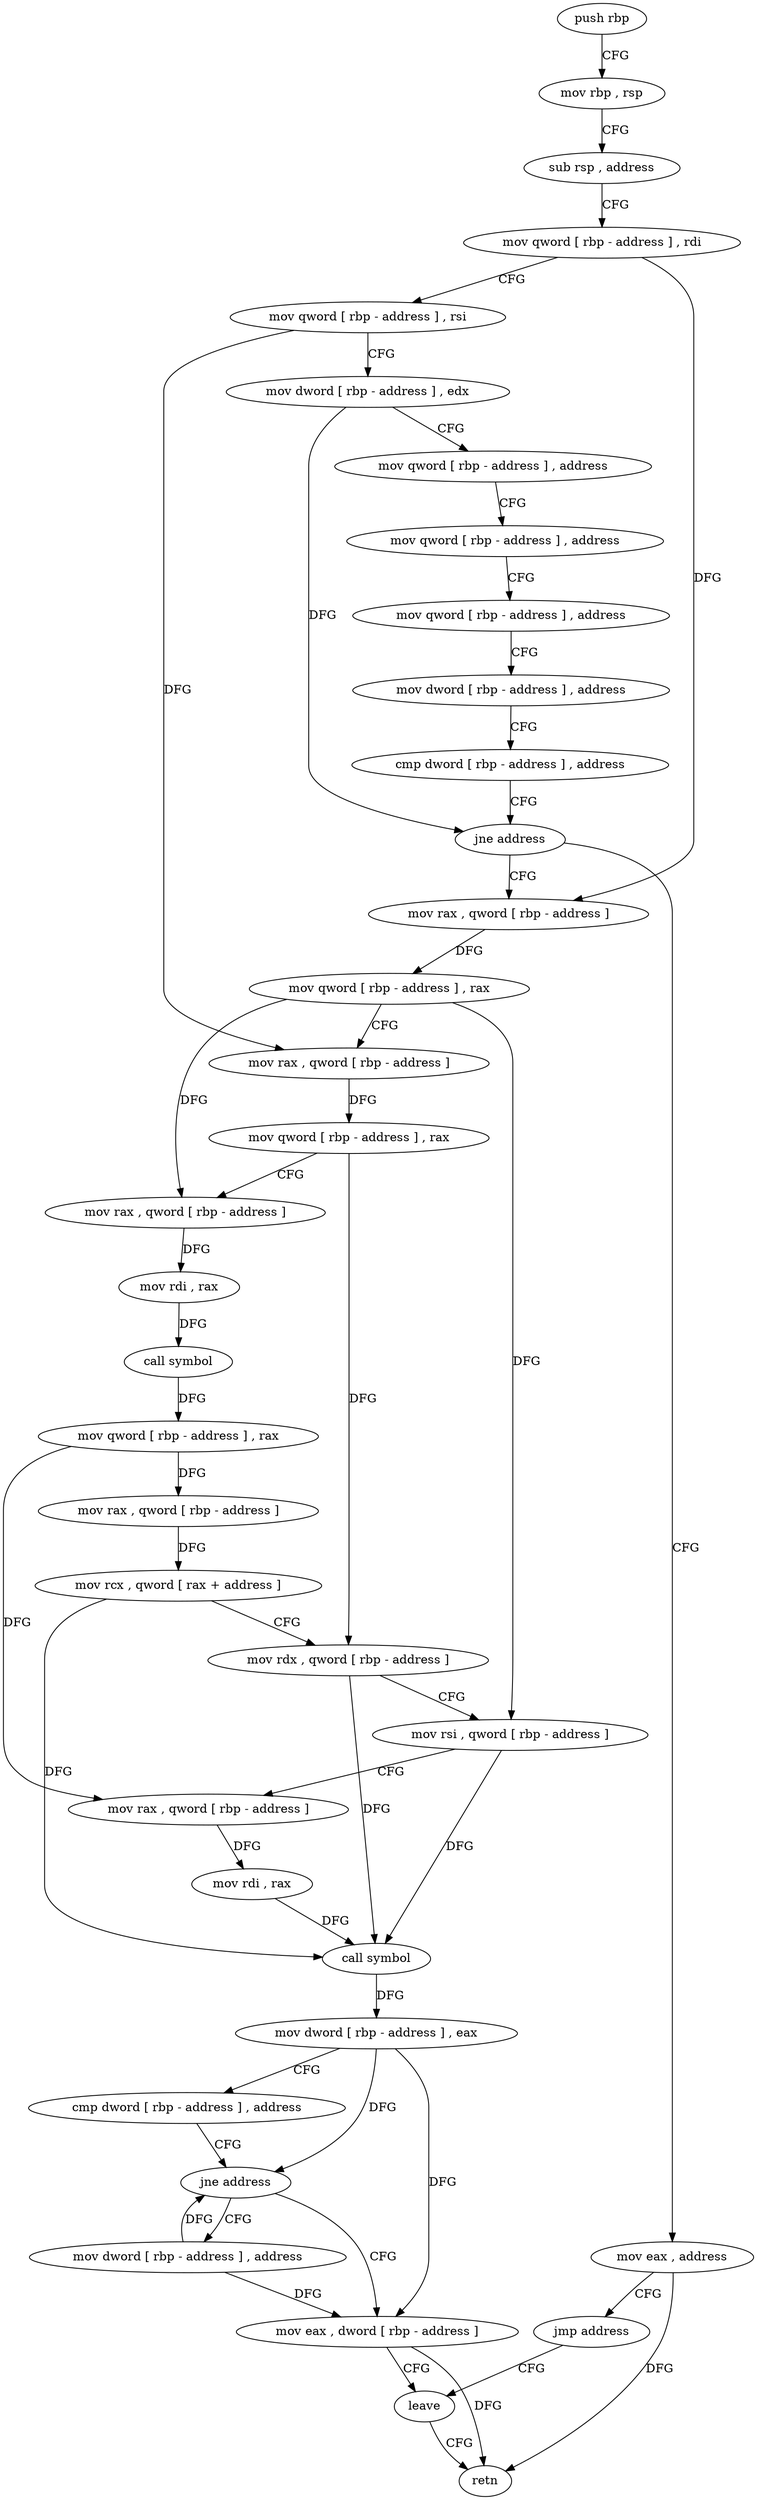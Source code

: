 digraph "func" {
"95739" [label = "push rbp" ]
"95740" [label = "mov rbp , rsp" ]
"95743" [label = "sub rsp , address" ]
"95747" [label = "mov qword [ rbp - address ] , rdi" ]
"95751" [label = "mov qword [ rbp - address ] , rsi" ]
"95755" [label = "mov dword [ rbp - address ] , edx" ]
"95758" [label = "mov qword [ rbp - address ] , address" ]
"95766" [label = "mov qword [ rbp - address ] , address" ]
"95774" [label = "mov qword [ rbp - address ] , address" ]
"95782" [label = "mov dword [ rbp - address ] , address" ]
"95789" [label = "cmp dword [ rbp - address ] , address" ]
"95793" [label = "jne address" ]
"95802" [label = "mov rax , qword [ rbp - address ]" ]
"95795" [label = "mov eax , address" ]
"95806" [label = "mov qword [ rbp - address ] , rax" ]
"95810" [label = "mov rax , qword [ rbp - address ]" ]
"95814" [label = "mov qword [ rbp - address ] , rax" ]
"95818" [label = "mov rax , qword [ rbp - address ]" ]
"95822" [label = "mov rdi , rax" ]
"95825" [label = "call symbol" ]
"95830" [label = "mov qword [ rbp - address ] , rax" ]
"95834" [label = "mov rax , qword [ rbp - address ]" ]
"95838" [label = "mov rcx , qword [ rax + address ]" ]
"95842" [label = "mov rdx , qword [ rbp - address ]" ]
"95846" [label = "mov rsi , qword [ rbp - address ]" ]
"95850" [label = "mov rax , qword [ rbp - address ]" ]
"95854" [label = "mov rdi , rax" ]
"95857" [label = "call symbol" ]
"95862" [label = "mov dword [ rbp - address ] , eax" ]
"95865" [label = "cmp dword [ rbp - address ] , address" ]
"95869" [label = "jne address" ]
"95878" [label = "mov eax , dword [ rbp - address ]" ]
"95871" [label = "mov dword [ rbp - address ] , address" ]
"95800" [label = "jmp address" ]
"95881" [label = "leave" ]
"95882" [label = "retn" ]
"95739" -> "95740" [ label = "CFG" ]
"95740" -> "95743" [ label = "CFG" ]
"95743" -> "95747" [ label = "CFG" ]
"95747" -> "95751" [ label = "CFG" ]
"95747" -> "95802" [ label = "DFG" ]
"95751" -> "95755" [ label = "CFG" ]
"95751" -> "95810" [ label = "DFG" ]
"95755" -> "95758" [ label = "CFG" ]
"95755" -> "95793" [ label = "DFG" ]
"95758" -> "95766" [ label = "CFG" ]
"95766" -> "95774" [ label = "CFG" ]
"95774" -> "95782" [ label = "CFG" ]
"95782" -> "95789" [ label = "CFG" ]
"95789" -> "95793" [ label = "CFG" ]
"95793" -> "95802" [ label = "CFG" ]
"95793" -> "95795" [ label = "CFG" ]
"95802" -> "95806" [ label = "DFG" ]
"95795" -> "95800" [ label = "CFG" ]
"95795" -> "95882" [ label = "DFG" ]
"95806" -> "95810" [ label = "CFG" ]
"95806" -> "95818" [ label = "DFG" ]
"95806" -> "95846" [ label = "DFG" ]
"95810" -> "95814" [ label = "DFG" ]
"95814" -> "95818" [ label = "CFG" ]
"95814" -> "95842" [ label = "DFG" ]
"95818" -> "95822" [ label = "DFG" ]
"95822" -> "95825" [ label = "DFG" ]
"95825" -> "95830" [ label = "DFG" ]
"95830" -> "95834" [ label = "DFG" ]
"95830" -> "95850" [ label = "DFG" ]
"95834" -> "95838" [ label = "DFG" ]
"95838" -> "95842" [ label = "CFG" ]
"95838" -> "95857" [ label = "DFG" ]
"95842" -> "95846" [ label = "CFG" ]
"95842" -> "95857" [ label = "DFG" ]
"95846" -> "95850" [ label = "CFG" ]
"95846" -> "95857" [ label = "DFG" ]
"95850" -> "95854" [ label = "DFG" ]
"95854" -> "95857" [ label = "DFG" ]
"95857" -> "95862" [ label = "DFG" ]
"95862" -> "95865" [ label = "CFG" ]
"95862" -> "95869" [ label = "DFG" ]
"95862" -> "95878" [ label = "DFG" ]
"95865" -> "95869" [ label = "CFG" ]
"95869" -> "95878" [ label = "CFG" ]
"95869" -> "95871" [ label = "CFG" ]
"95878" -> "95881" [ label = "CFG" ]
"95878" -> "95882" [ label = "DFG" ]
"95871" -> "95878" [ label = "DFG" ]
"95871" -> "95869" [ label = "DFG" ]
"95800" -> "95881" [ label = "CFG" ]
"95881" -> "95882" [ label = "CFG" ]
}
